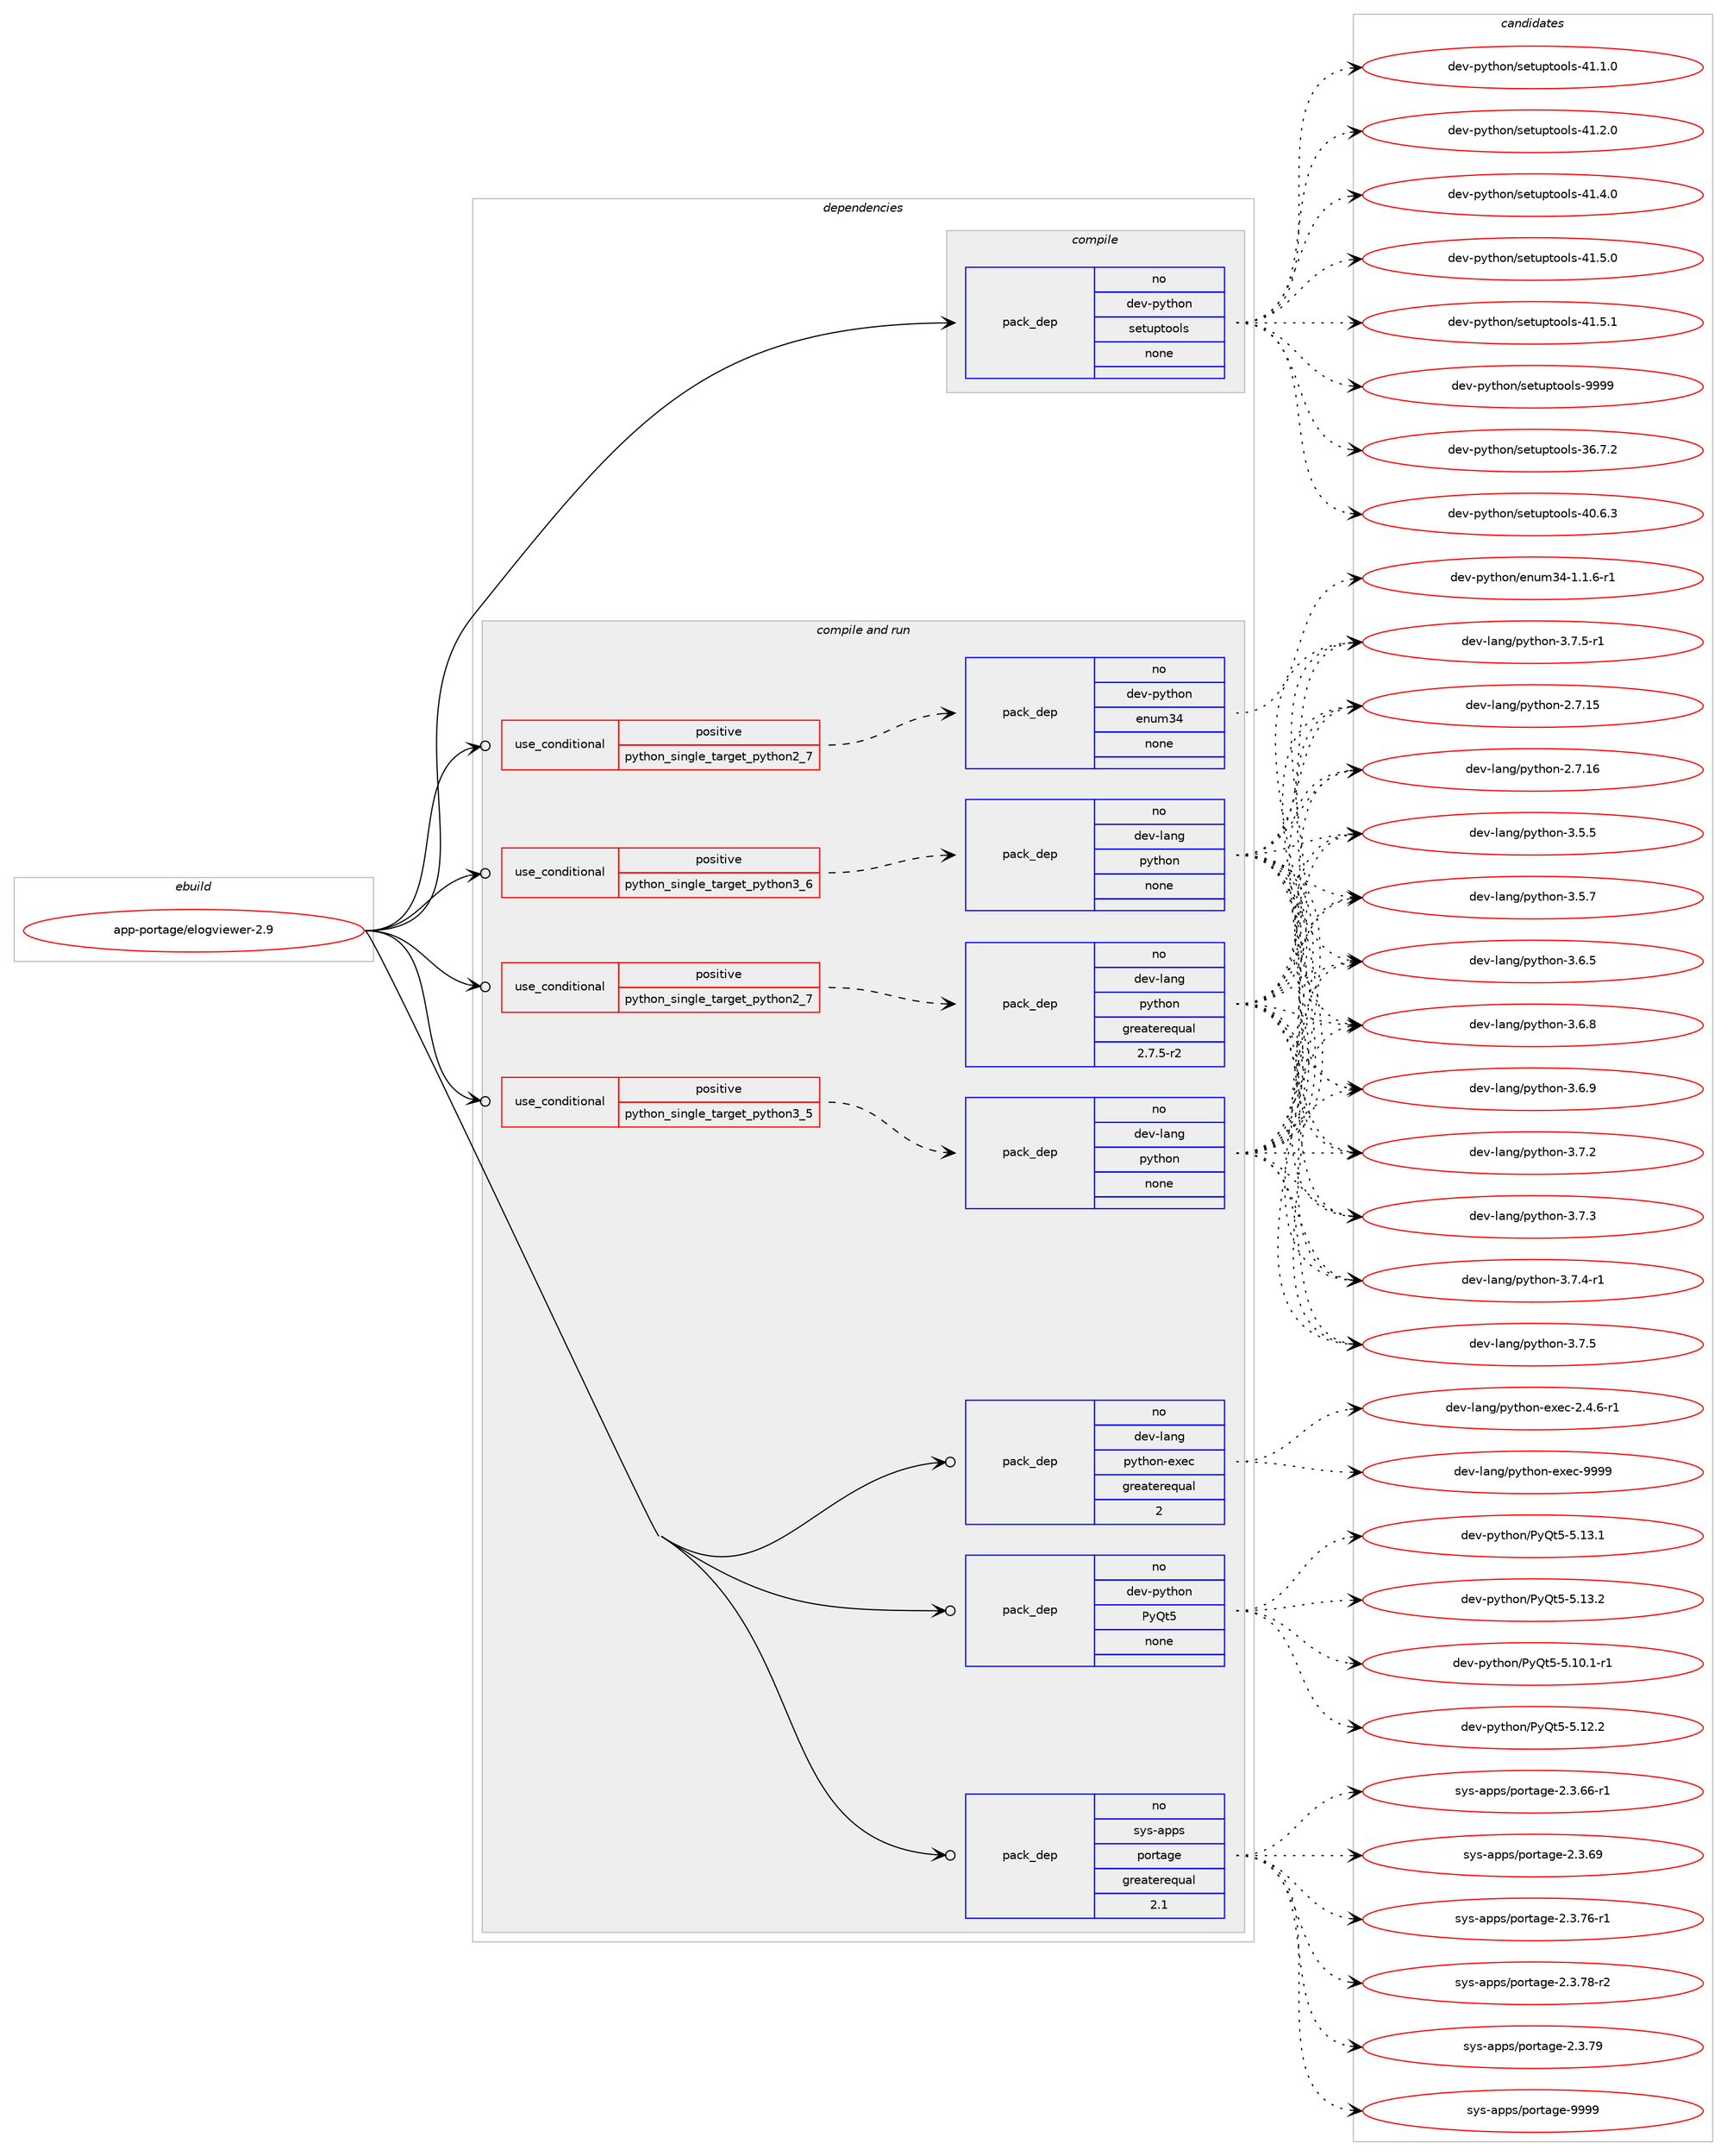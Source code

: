 digraph prolog {

# *************
# Graph options
# *************

newrank=true;
concentrate=true;
compound=true;
graph [rankdir=LR,fontname=Helvetica,fontsize=10,ranksep=1.5];#, ranksep=2.5, nodesep=0.2];
edge  [arrowhead=vee];
node  [fontname=Helvetica,fontsize=10];

# **********
# The ebuild
# **********

subgraph cluster_leftcol {
color=gray;
rank=same;
label=<<i>ebuild</i>>;
id [label="app-portage/elogviewer-2.9", color=red, width=4, href="../app-portage/elogviewer-2.9.svg"];
}

# ****************
# The dependencies
# ****************

subgraph cluster_midcol {
color=gray;
label=<<i>dependencies</i>>;
subgraph cluster_compile {
fillcolor="#eeeeee";
style=filled;
label=<<i>compile</i>>;
subgraph pack375485 {
dependency505009 [label=<<TABLE BORDER="0" CELLBORDER="1" CELLSPACING="0" CELLPADDING="4" WIDTH="220"><TR><TD ROWSPAN="6" CELLPADDING="30">pack_dep</TD></TR><TR><TD WIDTH="110">no</TD></TR><TR><TD>dev-python</TD></TR><TR><TD>setuptools</TD></TR><TR><TD>none</TD></TR><TR><TD></TD></TR></TABLE>>, shape=none, color=blue];
}
id:e -> dependency505009:w [weight=20,style="solid",arrowhead="vee"];
}
subgraph cluster_compileandrun {
fillcolor="#eeeeee";
style=filled;
label=<<i>compile and run</i>>;
subgraph cond120393 {
dependency505010 [label=<<TABLE BORDER="0" CELLBORDER="1" CELLSPACING="0" CELLPADDING="4"><TR><TD ROWSPAN="3" CELLPADDING="10">use_conditional</TD></TR><TR><TD>positive</TD></TR><TR><TD>python_single_target_python2_7</TD></TR></TABLE>>, shape=none, color=red];
subgraph pack375486 {
dependency505011 [label=<<TABLE BORDER="0" CELLBORDER="1" CELLSPACING="0" CELLPADDING="4" WIDTH="220"><TR><TD ROWSPAN="6" CELLPADDING="30">pack_dep</TD></TR><TR><TD WIDTH="110">no</TD></TR><TR><TD>dev-lang</TD></TR><TR><TD>python</TD></TR><TR><TD>greaterequal</TD></TR><TR><TD>2.7.5-r2</TD></TR></TABLE>>, shape=none, color=blue];
}
dependency505010:e -> dependency505011:w [weight=20,style="dashed",arrowhead="vee"];
}
id:e -> dependency505010:w [weight=20,style="solid",arrowhead="odotvee"];
subgraph cond120394 {
dependency505012 [label=<<TABLE BORDER="0" CELLBORDER="1" CELLSPACING="0" CELLPADDING="4"><TR><TD ROWSPAN="3" CELLPADDING="10">use_conditional</TD></TR><TR><TD>positive</TD></TR><TR><TD>python_single_target_python2_7</TD></TR></TABLE>>, shape=none, color=red];
subgraph pack375487 {
dependency505013 [label=<<TABLE BORDER="0" CELLBORDER="1" CELLSPACING="0" CELLPADDING="4" WIDTH="220"><TR><TD ROWSPAN="6" CELLPADDING="30">pack_dep</TD></TR><TR><TD WIDTH="110">no</TD></TR><TR><TD>dev-python</TD></TR><TR><TD>enum34</TD></TR><TR><TD>none</TD></TR><TR><TD></TD></TR></TABLE>>, shape=none, color=blue];
}
dependency505012:e -> dependency505013:w [weight=20,style="dashed",arrowhead="vee"];
}
id:e -> dependency505012:w [weight=20,style="solid",arrowhead="odotvee"];
subgraph cond120395 {
dependency505014 [label=<<TABLE BORDER="0" CELLBORDER="1" CELLSPACING="0" CELLPADDING="4"><TR><TD ROWSPAN="3" CELLPADDING="10">use_conditional</TD></TR><TR><TD>positive</TD></TR><TR><TD>python_single_target_python3_5</TD></TR></TABLE>>, shape=none, color=red];
subgraph pack375488 {
dependency505015 [label=<<TABLE BORDER="0" CELLBORDER="1" CELLSPACING="0" CELLPADDING="4" WIDTH="220"><TR><TD ROWSPAN="6" CELLPADDING="30">pack_dep</TD></TR><TR><TD WIDTH="110">no</TD></TR><TR><TD>dev-lang</TD></TR><TR><TD>python</TD></TR><TR><TD>none</TD></TR><TR><TD></TD></TR></TABLE>>, shape=none, color=blue];
}
dependency505014:e -> dependency505015:w [weight=20,style="dashed",arrowhead="vee"];
}
id:e -> dependency505014:w [weight=20,style="solid",arrowhead="odotvee"];
subgraph cond120396 {
dependency505016 [label=<<TABLE BORDER="0" CELLBORDER="1" CELLSPACING="0" CELLPADDING="4"><TR><TD ROWSPAN="3" CELLPADDING="10">use_conditional</TD></TR><TR><TD>positive</TD></TR><TR><TD>python_single_target_python3_6</TD></TR></TABLE>>, shape=none, color=red];
subgraph pack375489 {
dependency505017 [label=<<TABLE BORDER="0" CELLBORDER="1" CELLSPACING="0" CELLPADDING="4" WIDTH="220"><TR><TD ROWSPAN="6" CELLPADDING="30">pack_dep</TD></TR><TR><TD WIDTH="110">no</TD></TR><TR><TD>dev-lang</TD></TR><TR><TD>python</TD></TR><TR><TD>none</TD></TR><TR><TD></TD></TR></TABLE>>, shape=none, color=blue];
}
dependency505016:e -> dependency505017:w [weight=20,style="dashed",arrowhead="vee"];
}
id:e -> dependency505016:w [weight=20,style="solid",arrowhead="odotvee"];
subgraph pack375490 {
dependency505018 [label=<<TABLE BORDER="0" CELLBORDER="1" CELLSPACING="0" CELLPADDING="4" WIDTH="220"><TR><TD ROWSPAN="6" CELLPADDING="30">pack_dep</TD></TR><TR><TD WIDTH="110">no</TD></TR><TR><TD>dev-lang</TD></TR><TR><TD>python-exec</TD></TR><TR><TD>greaterequal</TD></TR><TR><TD>2</TD></TR></TABLE>>, shape=none, color=blue];
}
id:e -> dependency505018:w [weight=20,style="solid",arrowhead="odotvee"];
subgraph pack375491 {
dependency505019 [label=<<TABLE BORDER="0" CELLBORDER="1" CELLSPACING="0" CELLPADDING="4" WIDTH="220"><TR><TD ROWSPAN="6" CELLPADDING="30">pack_dep</TD></TR><TR><TD WIDTH="110">no</TD></TR><TR><TD>dev-python</TD></TR><TR><TD>PyQt5</TD></TR><TR><TD>none</TD></TR><TR><TD></TD></TR></TABLE>>, shape=none, color=blue];
}
id:e -> dependency505019:w [weight=20,style="solid",arrowhead="odotvee"];
subgraph pack375492 {
dependency505020 [label=<<TABLE BORDER="0" CELLBORDER="1" CELLSPACING="0" CELLPADDING="4" WIDTH="220"><TR><TD ROWSPAN="6" CELLPADDING="30">pack_dep</TD></TR><TR><TD WIDTH="110">no</TD></TR><TR><TD>sys-apps</TD></TR><TR><TD>portage</TD></TR><TR><TD>greaterequal</TD></TR><TR><TD>2.1</TD></TR></TABLE>>, shape=none, color=blue];
}
id:e -> dependency505020:w [weight=20,style="solid",arrowhead="odotvee"];
}
subgraph cluster_run {
fillcolor="#eeeeee";
style=filled;
label=<<i>run</i>>;
}
}

# **************
# The candidates
# **************

subgraph cluster_choices {
rank=same;
color=gray;
label=<<i>candidates</i>>;

subgraph choice375485 {
color=black;
nodesep=1;
choice100101118451121211161041111104711510111611711211611111110811545515446554650 [label="dev-python/setuptools-36.7.2", color=red, width=4,href="../dev-python/setuptools-36.7.2.svg"];
choice100101118451121211161041111104711510111611711211611111110811545524846544651 [label="dev-python/setuptools-40.6.3", color=red, width=4,href="../dev-python/setuptools-40.6.3.svg"];
choice100101118451121211161041111104711510111611711211611111110811545524946494648 [label="dev-python/setuptools-41.1.0", color=red, width=4,href="../dev-python/setuptools-41.1.0.svg"];
choice100101118451121211161041111104711510111611711211611111110811545524946504648 [label="dev-python/setuptools-41.2.0", color=red, width=4,href="../dev-python/setuptools-41.2.0.svg"];
choice100101118451121211161041111104711510111611711211611111110811545524946524648 [label="dev-python/setuptools-41.4.0", color=red, width=4,href="../dev-python/setuptools-41.4.0.svg"];
choice100101118451121211161041111104711510111611711211611111110811545524946534648 [label="dev-python/setuptools-41.5.0", color=red, width=4,href="../dev-python/setuptools-41.5.0.svg"];
choice100101118451121211161041111104711510111611711211611111110811545524946534649 [label="dev-python/setuptools-41.5.1", color=red, width=4,href="../dev-python/setuptools-41.5.1.svg"];
choice10010111845112121116104111110471151011161171121161111111081154557575757 [label="dev-python/setuptools-9999", color=red, width=4,href="../dev-python/setuptools-9999.svg"];
dependency505009:e -> choice100101118451121211161041111104711510111611711211611111110811545515446554650:w [style=dotted,weight="100"];
dependency505009:e -> choice100101118451121211161041111104711510111611711211611111110811545524846544651:w [style=dotted,weight="100"];
dependency505009:e -> choice100101118451121211161041111104711510111611711211611111110811545524946494648:w [style=dotted,weight="100"];
dependency505009:e -> choice100101118451121211161041111104711510111611711211611111110811545524946504648:w [style=dotted,weight="100"];
dependency505009:e -> choice100101118451121211161041111104711510111611711211611111110811545524946524648:w [style=dotted,weight="100"];
dependency505009:e -> choice100101118451121211161041111104711510111611711211611111110811545524946534648:w [style=dotted,weight="100"];
dependency505009:e -> choice100101118451121211161041111104711510111611711211611111110811545524946534649:w [style=dotted,weight="100"];
dependency505009:e -> choice10010111845112121116104111110471151011161171121161111111081154557575757:w [style=dotted,weight="100"];
}
subgraph choice375486 {
color=black;
nodesep=1;
choice10010111845108971101034711212111610411111045504655464953 [label="dev-lang/python-2.7.15", color=red, width=4,href="../dev-lang/python-2.7.15.svg"];
choice10010111845108971101034711212111610411111045504655464954 [label="dev-lang/python-2.7.16", color=red, width=4,href="../dev-lang/python-2.7.16.svg"];
choice100101118451089711010347112121116104111110455146534653 [label="dev-lang/python-3.5.5", color=red, width=4,href="../dev-lang/python-3.5.5.svg"];
choice100101118451089711010347112121116104111110455146534655 [label="dev-lang/python-3.5.7", color=red, width=4,href="../dev-lang/python-3.5.7.svg"];
choice100101118451089711010347112121116104111110455146544653 [label="dev-lang/python-3.6.5", color=red, width=4,href="../dev-lang/python-3.6.5.svg"];
choice100101118451089711010347112121116104111110455146544656 [label="dev-lang/python-3.6.8", color=red, width=4,href="../dev-lang/python-3.6.8.svg"];
choice100101118451089711010347112121116104111110455146544657 [label="dev-lang/python-3.6.9", color=red, width=4,href="../dev-lang/python-3.6.9.svg"];
choice100101118451089711010347112121116104111110455146554650 [label="dev-lang/python-3.7.2", color=red, width=4,href="../dev-lang/python-3.7.2.svg"];
choice100101118451089711010347112121116104111110455146554651 [label="dev-lang/python-3.7.3", color=red, width=4,href="../dev-lang/python-3.7.3.svg"];
choice1001011184510897110103471121211161041111104551465546524511449 [label="dev-lang/python-3.7.4-r1", color=red, width=4,href="../dev-lang/python-3.7.4-r1.svg"];
choice100101118451089711010347112121116104111110455146554653 [label="dev-lang/python-3.7.5", color=red, width=4,href="../dev-lang/python-3.7.5.svg"];
choice1001011184510897110103471121211161041111104551465546534511449 [label="dev-lang/python-3.7.5-r1", color=red, width=4,href="../dev-lang/python-3.7.5-r1.svg"];
dependency505011:e -> choice10010111845108971101034711212111610411111045504655464953:w [style=dotted,weight="100"];
dependency505011:e -> choice10010111845108971101034711212111610411111045504655464954:w [style=dotted,weight="100"];
dependency505011:e -> choice100101118451089711010347112121116104111110455146534653:w [style=dotted,weight="100"];
dependency505011:e -> choice100101118451089711010347112121116104111110455146534655:w [style=dotted,weight="100"];
dependency505011:e -> choice100101118451089711010347112121116104111110455146544653:w [style=dotted,weight="100"];
dependency505011:e -> choice100101118451089711010347112121116104111110455146544656:w [style=dotted,weight="100"];
dependency505011:e -> choice100101118451089711010347112121116104111110455146544657:w [style=dotted,weight="100"];
dependency505011:e -> choice100101118451089711010347112121116104111110455146554650:w [style=dotted,weight="100"];
dependency505011:e -> choice100101118451089711010347112121116104111110455146554651:w [style=dotted,weight="100"];
dependency505011:e -> choice1001011184510897110103471121211161041111104551465546524511449:w [style=dotted,weight="100"];
dependency505011:e -> choice100101118451089711010347112121116104111110455146554653:w [style=dotted,weight="100"];
dependency505011:e -> choice1001011184510897110103471121211161041111104551465546534511449:w [style=dotted,weight="100"];
}
subgraph choice375487 {
color=black;
nodesep=1;
choice100101118451121211161041111104710111011710951524549464946544511449 [label="dev-python/enum34-1.1.6-r1", color=red, width=4,href="../dev-python/enum34-1.1.6-r1.svg"];
dependency505013:e -> choice100101118451121211161041111104710111011710951524549464946544511449:w [style=dotted,weight="100"];
}
subgraph choice375488 {
color=black;
nodesep=1;
choice10010111845108971101034711212111610411111045504655464953 [label="dev-lang/python-2.7.15", color=red, width=4,href="../dev-lang/python-2.7.15.svg"];
choice10010111845108971101034711212111610411111045504655464954 [label="dev-lang/python-2.7.16", color=red, width=4,href="../dev-lang/python-2.7.16.svg"];
choice100101118451089711010347112121116104111110455146534653 [label="dev-lang/python-3.5.5", color=red, width=4,href="../dev-lang/python-3.5.5.svg"];
choice100101118451089711010347112121116104111110455146534655 [label="dev-lang/python-3.5.7", color=red, width=4,href="../dev-lang/python-3.5.7.svg"];
choice100101118451089711010347112121116104111110455146544653 [label="dev-lang/python-3.6.5", color=red, width=4,href="../dev-lang/python-3.6.5.svg"];
choice100101118451089711010347112121116104111110455146544656 [label="dev-lang/python-3.6.8", color=red, width=4,href="../dev-lang/python-3.6.8.svg"];
choice100101118451089711010347112121116104111110455146544657 [label="dev-lang/python-3.6.9", color=red, width=4,href="../dev-lang/python-3.6.9.svg"];
choice100101118451089711010347112121116104111110455146554650 [label="dev-lang/python-3.7.2", color=red, width=4,href="../dev-lang/python-3.7.2.svg"];
choice100101118451089711010347112121116104111110455146554651 [label="dev-lang/python-3.7.3", color=red, width=4,href="../dev-lang/python-3.7.3.svg"];
choice1001011184510897110103471121211161041111104551465546524511449 [label="dev-lang/python-3.7.4-r1", color=red, width=4,href="../dev-lang/python-3.7.4-r1.svg"];
choice100101118451089711010347112121116104111110455146554653 [label="dev-lang/python-3.7.5", color=red, width=4,href="../dev-lang/python-3.7.5.svg"];
choice1001011184510897110103471121211161041111104551465546534511449 [label="dev-lang/python-3.7.5-r1", color=red, width=4,href="../dev-lang/python-3.7.5-r1.svg"];
dependency505015:e -> choice10010111845108971101034711212111610411111045504655464953:w [style=dotted,weight="100"];
dependency505015:e -> choice10010111845108971101034711212111610411111045504655464954:w [style=dotted,weight="100"];
dependency505015:e -> choice100101118451089711010347112121116104111110455146534653:w [style=dotted,weight="100"];
dependency505015:e -> choice100101118451089711010347112121116104111110455146534655:w [style=dotted,weight="100"];
dependency505015:e -> choice100101118451089711010347112121116104111110455146544653:w [style=dotted,weight="100"];
dependency505015:e -> choice100101118451089711010347112121116104111110455146544656:w [style=dotted,weight="100"];
dependency505015:e -> choice100101118451089711010347112121116104111110455146544657:w [style=dotted,weight="100"];
dependency505015:e -> choice100101118451089711010347112121116104111110455146554650:w [style=dotted,weight="100"];
dependency505015:e -> choice100101118451089711010347112121116104111110455146554651:w [style=dotted,weight="100"];
dependency505015:e -> choice1001011184510897110103471121211161041111104551465546524511449:w [style=dotted,weight="100"];
dependency505015:e -> choice100101118451089711010347112121116104111110455146554653:w [style=dotted,weight="100"];
dependency505015:e -> choice1001011184510897110103471121211161041111104551465546534511449:w [style=dotted,weight="100"];
}
subgraph choice375489 {
color=black;
nodesep=1;
choice10010111845108971101034711212111610411111045504655464953 [label="dev-lang/python-2.7.15", color=red, width=4,href="../dev-lang/python-2.7.15.svg"];
choice10010111845108971101034711212111610411111045504655464954 [label="dev-lang/python-2.7.16", color=red, width=4,href="../dev-lang/python-2.7.16.svg"];
choice100101118451089711010347112121116104111110455146534653 [label="dev-lang/python-3.5.5", color=red, width=4,href="../dev-lang/python-3.5.5.svg"];
choice100101118451089711010347112121116104111110455146534655 [label="dev-lang/python-3.5.7", color=red, width=4,href="../dev-lang/python-3.5.7.svg"];
choice100101118451089711010347112121116104111110455146544653 [label="dev-lang/python-3.6.5", color=red, width=4,href="../dev-lang/python-3.6.5.svg"];
choice100101118451089711010347112121116104111110455146544656 [label="dev-lang/python-3.6.8", color=red, width=4,href="../dev-lang/python-3.6.8.svg"];
choice100101118451089711010347112121116104111110455146544657 [label="dev-lang/python-3.6.9", color=red, width=4,href="../dev-lang/python-3.6.9.svg"];
choice100101118451089711010347112121116104111110455146554650 [label="dev-lang/python-3.7.2", color=red, width=4,href="../dev-lang/python-3.7.2.svg"];
choice100101118451089711010347112121116104111110455146554651 [label="dev-lang/python-3.7.3", color=red, width=4,href="../dev-lang/python-3.7.3.svg"];
choice1001011184510897110103471121211161041111104551465546524511449 [label="dev-lang/python-3.7.4-r1", color=red, width=4,href="../dev-lang/python-3.7.4-r1.svg"];
choice100101118451089711010347112121116104111110455146554653 [label="dev-lang/python-3.7.5", color=red, width=4,href="../dev-lang/python-3.7.5.svg"];
choice1001011184510897110103471121211161041111104551465546534511449 [label="dev-lang/python-3.7.5-r1", color=red, width=4,href="../dev-lang/python-3.7.5-r1.svg"];
dependency505017:e -> choice10010111845108971101034711212111610411111045504655464953:w [style=dotted,weight="100"];
dependency505017:e -> choice10010111845108971101034711212111610411111045504655464954:w [style=dotted,weight="100"];
dependency505017:e -> choice100101118451089711010347112121116104111110455146534653:w [style=dotted,weight="100"];
dependency505017:e -> choice100101118451089711010347112121116104111110455146534655:w [style=dotted,weight="100"];
dependency505017:e -> choice100101118451089711010347112121116104111110455146544653:w [style=dotted,weight="100"];
dependency505017:e -> choice100101118451089711010347112121116104111110455146544656:w [style=dotted,weight="100"];
dependency505017:e -> choice100101118451089711010347112121116104111110455146544657:w [style=dotted,weight="100"];
dependency505017:e -> choice100101118451089711010347112121116104111110455146554650:w [style=dotted,weight="100"];
dependency505017:e -> choice100101118451089711010347112121116104111110455146554651:w [style=dotted,weight="100"];
dependency505017:e -> choice1001011184510897110103471121211161041111104551465546524511449:w [style=dotted,weight="100"];
dependency505017:e -> choice100101118451089711010347112121116104111110455146554653:w [style=dotted,weight="100"];
dependency505017:e -> choice1001011184510897110103471121211161041111104551465546534511449:w [style=dotted,weight="100"];
}
subgraph choice375490 {
color=black;
nodesep=1;
choice10010111845108971101034711212111610411111045101120101994550465246544511449 [label="dev-lang/python-exec-2.4.6-r1", color=red, width=4,href="../dev-lang/python-exec-2.4.6-r1.svg"];
choice10010111845108971101034711212111610411111045101120101994557575757 [label="dev-lang/python-exec-9999", color=red, width=4,href="../dev-lang/python-exec-9999.svg"];
dependency505018:e -> choice10010111845108971101034711212111610411111045101120101994550465246544511449:w [style=dotted,weight="100"];
dependency505018:e -> choice10010111845108971101034711212111610411111045101120101994557575757:w [style=dotted,weight="100"];
}
subgraph choice375491 {
color=black;
nodesep=1;
choice1001011184511212111610411111047801218111653455346494846494511449 [label="dev-python/PyQt5-5.10.1-r1", color=red, width=4,href="../dev-python/PyQt5-5.10.1-r1.svg"];
choice100101118451121211161041111104780121811165345534649504650 [label="dev-python/PyQt5-5.12.2", color=red, width=4,href="../dev-python/PyQt5-5.12.2.svg"];
choice100101118451121211161041111104780121811165345534649514649 [label="dev-python/PyQt5-5.13.1", color=red, width=4,href="../dev-python/PyQt5-5.13.1.svg"];
choice100101118451121211161041111104780121811165345534649514650 [label="dev-python/PyQt5-5.13.2", color=red, width=4,href="../dev-python/PyQt5-5.13.2.svg"];
dependency505019:e -> choice1001011184511212111610411111047801218111653455346494846494511449:w [style=dotted,weight="100"];
dependency505019:e -> choice100101118451121211161041111104780121811165345534649504650:w [style=dotted,weight="100"];
dependency505019:e -> choice100101118451121211161041111104780121811165345534649514649:w [style=dotted,weight="100"];
dependency505019:e -> choice100101118451121211161041111104780121811165345534649514650:w [style=dotted,weight="100"];
}
subgraph choice375492 {
color=black;
nodesep=1;
choice11512111545971121121154711211111411697103101455046514654544511449 [label="sys-apps/portage-2.3.66-r1", color=red, width=4,href="../sys-apps/portage-2.3.66-r1.svg"];
choice1151211154597112112115471121111141169710310145504651465457 [label="sys-apps/portage-2.3.69", color=red, width=4,href="../sys-apps/portage-2.3.69.svg"];
choice11512111545971121121154711211111411697103101455046514655544511449 [label="sys-apps/portage-2.3.76-r1", color=red, width=4,href="../sys-apps/portage-2.3.76-r1.svg"];
choice11512111545971121121154711211111411697103101455046514655564511450 [label="sys-apps/portage-2.3.78-r2", color=red, width=4,href="../sys-apps/portage-2.3.78-r2.svg"];
choice1151211154597112112115471121111141169710310145504651465557 [label="sys-apps/portage-2.3.79", color=red, width=4,href="../sys-apps/portage-2.3.79.svg"];
choice115121115459711211211547112111114116971031014557575757 [label="sys-apps/portage-9999", color=red, width=4,href="../sys-apps/portage-9999.svg"];
dependency505020:e -> choice11512111545971121121154711211111411697103101455046514654544511449:w [style=dotted,weight="100"];
dependency505020:e -> choice1151211154597112112115471121111141169710310145504651465457:w [style=dotted,weight="100"];
dependency505020:e -> choice11512111545971121121154711211111411697103101455046514655544511449:w [style=dotted,weight="100"];
dependency505020:e -> choice11512111545971121121154711211111411697103101455046514655564511450:w [style=dotted,weight="100"];
dependency505020:e -> choice1151211154597112112115471121111141169710310145504651465557:w [style=dotted,weight="100"];
dependency505020:e -> choice115121115459711211211547112111114116971031014557575757:w [style=dotted,weight="100"];
}
}

}
